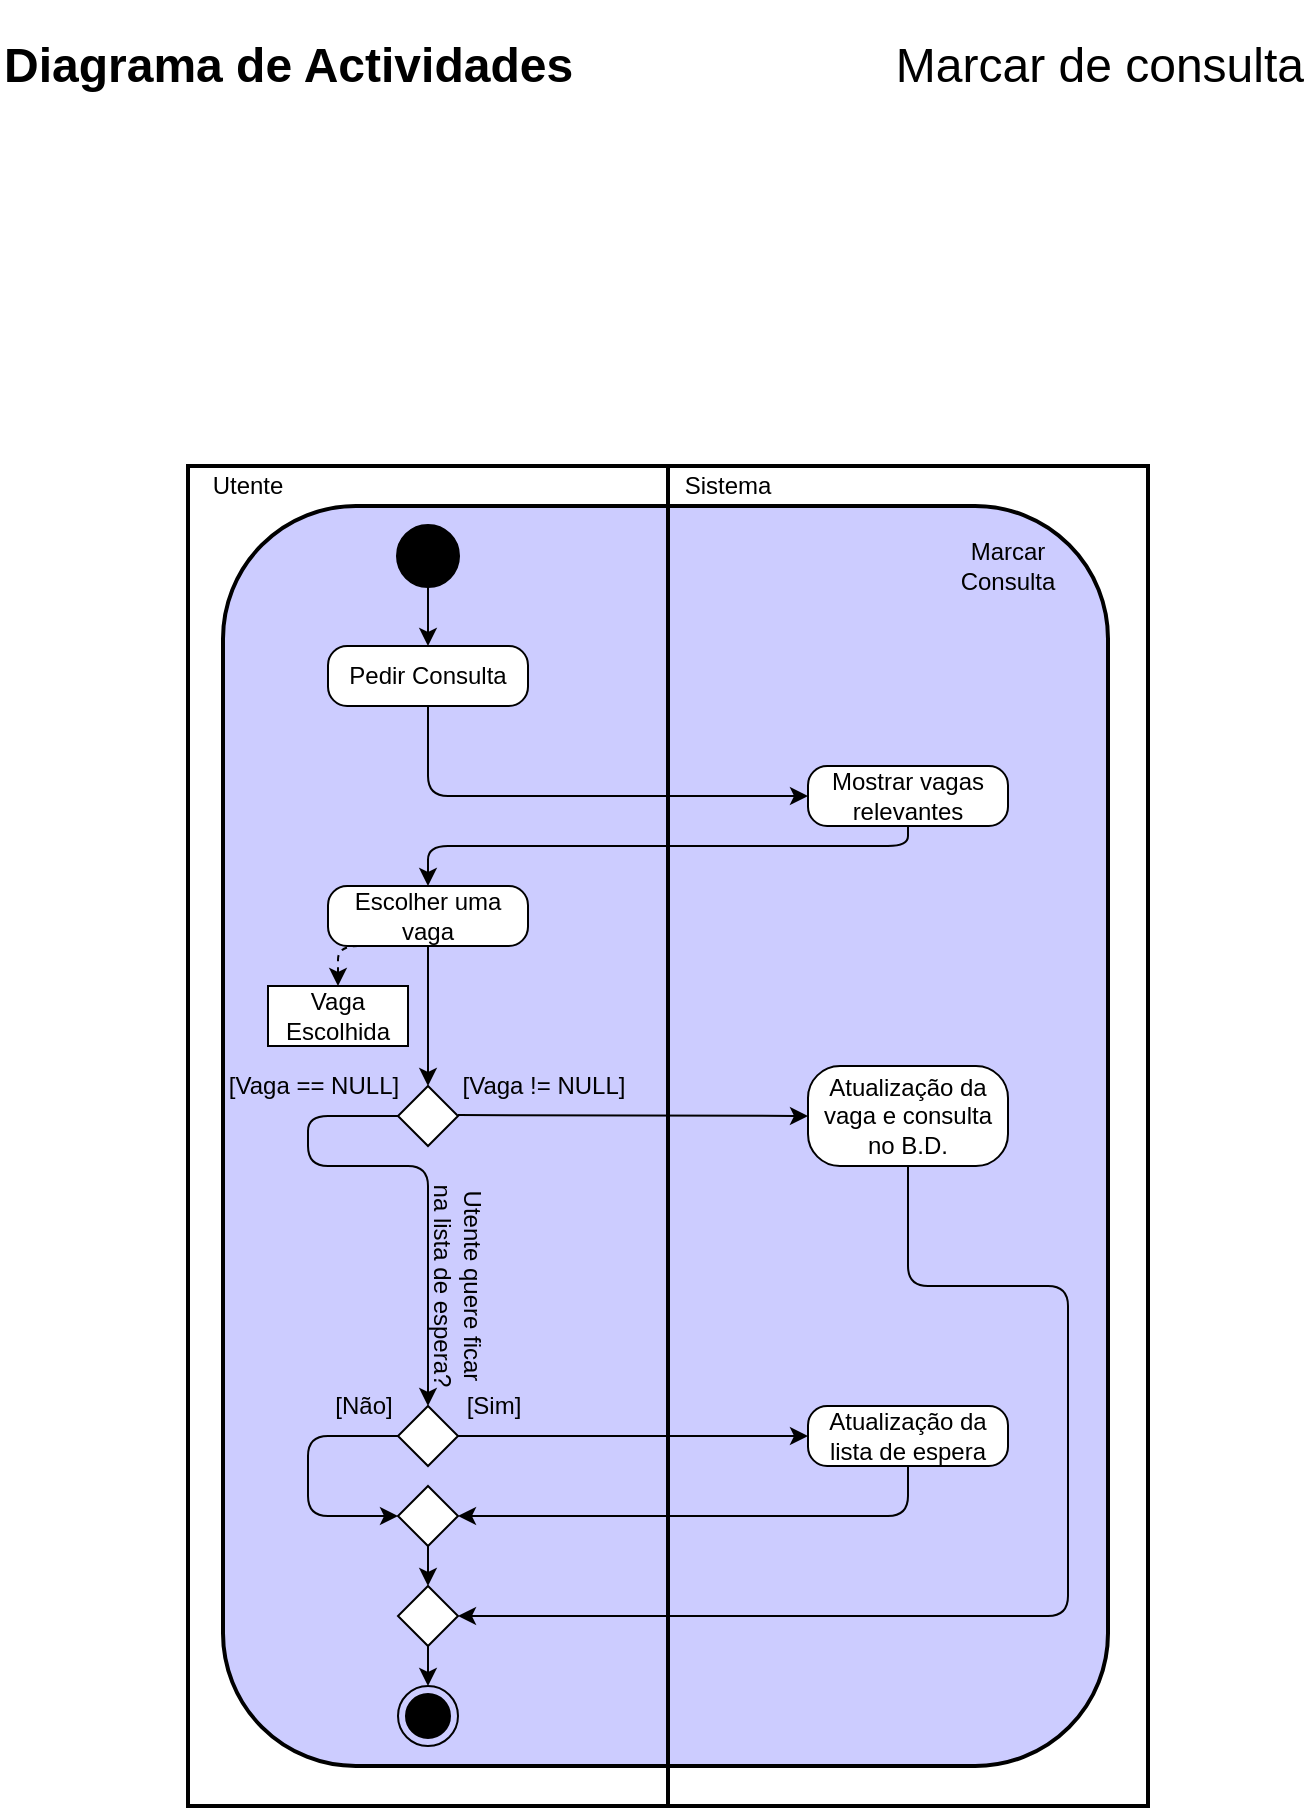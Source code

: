 <mxfile version="14.2.7" type="google"><diagram id="UfNc5VzwrPzUVZQ9SVGx" name="Page-1"><mxGraphModel dx="1422" dy="772" grid="1" gridSize="10" guides="1" tooltips="1" connect="1" arrows="1" fold="1" page="1" pageScale="1" pageWidth="827" pageHeight="1169" math="0" shadow="0"><root><mxCell id="0"/><mxCell id="1" parent="0"/><mxCell id="zb8ogHklVTcRcKw1yRXX-32" value="" style="rounded=1;whiteSpace=wrap;html=1;strokeColor=#000000;strokeWidth=2;fillColor=#CCCCFF;" parent="1" vertex="1"><mxGeometry x="191.5" y="350" width="442.5" height="630" as="geometry"/></mxCell><mxCell id="zb8ogHklVTcRcKw1yRXX-21" value="" style="rounded=0;whiteSpace=wrap;html=1;strokeColor=#000000;fillColor=none;strokeWidth=2;" parent="1" vertex="1"><mxGeometry x="414" y="330" width="240" height="670" as="geometry"/></mxCell><mxCell id="zb8ogHklVTcRcKw1yRXX-5" value="" style="rounded=0;whiteSpace=wrap;html=1;strokeColor=#000000;fillColor=none;strokeWidth=2;" parent="1" vertex="1"><mxGeometry x="174" y="330" width="240" height="670" as="geometry"/></mxCell><mxCell id="zb8ogHklVTcRcKw1yRXX-1" value="" style="strokeWidth=2;html=1;shape=mxgraph.flowchart.start_2;whiteSpace=wrap;fillColor=#000000;" parent="1" vertex="1"><mxGeometry x="279" y="360" width="30" height="30" as="geometry"/></mxCell><mxCell id="zb8ogHklVTcRcKw1yRXX-2" value="" style="ellipse;html=1;shape=endState;fillColor=#000000;" parent="1" vertex="1"><mxGeometry x="279" y="940" width="30" height="30" as="geometry"/></mxCell><mxCell id="zb8ogHklVTcRcKw1yRXX-3" value="Pedir Consulta" style="rounded=1;whiteSpace=wrap;html=1;strokeColor=#000000;fillColor=#FFFFFF;arcSize=32;" parent="1" vertex="1"><mxGeometry x="244" y="420" width="100" height="30" as="geometry"/></mxCell><mxCell id="zb8ogHklVTcRcKw1yRXX-6" value="Mostrar vagas&lt;br&gt;relevantes" style="rounded=1;whiteSpace=wrap;html=1;strokeColor=#000000;fillColor=#FFFFFF;arcSize=32;" parent="1" vertex="1"><mxGeometry x="484" y="480" width="100" height="30" as="geometry"/></mxCell><mxCell id="zb8ogHklVTcRcKw1yRXX-8" value="Escolher uma vaga" style="rounded=1;whiteSpace=wrap;html=1;strokeColor=#000000;fillColor=#FFFFFF;arcSize=32;" parent="1" vertex="1"><mxGeometry x="244" y="540" width="100" height="30" as="geometry"/></mxCell><mxCell id="zb8ogHklVTcRcKw1yRXX-9" value="Vaga&lt;br&gt;Escolhida" style="rounded=0;whiteSpace=wrap;html=1;strokeColor=#000000;strokeWidth=1;" parent="1" vertex="1"><mxGeometry x="214" y="590" width="70" height="30" as="geometry"/></mxCell><mxCell id="zb8ogHklVTcRcKw1yRXX-10" value="" style="rhombus;whiteSpace=wrap;html=1;strokeColor=#000000;strokeWidth=1;" parent="1" vertex="1"><mxGeometry x="279" y="640" width="30" height="30" as="geometry"/></mxCell><mxCell id="zb8ogHklVTcRcKw1yRXX-11" value="[Vaga != NULL]" style="text;html=1;strokeColor=none;fillColor=none;align=center;verticalAlign=middle;whiteSpace=wrap;rounded=0;" parent="1" vertex="1"><mxGeometry x="306.5" y="630" width="90" height="20" as="geometry"/></mxCell><mxCell id="zb8ogHklVTcRcKw1yRXX-12" value="&lt;font style=&quot;font-size: 12px&quot;&gt;[Vaga == NULL]&lt;/font&gt;" style="text;html=1;strokeColor=none;fillColor=none;align=center;verticalAlign=middle;whiteSpace=wrap;rounded=0;" parent="1" vertex="1"><mxGeometry x="191.5" y="630" width="90" height="20" as="geometry"/></mxCell><mxCell id="zb8ogHklVTcRcKw1yRXX-13" value="" style="endArrow=classic;html=1;exitX=0.5;exitY=1;exitDx=0;exitDy=0;exitPerimeter=0;entryX=0.5;entryY=0;entryDx=0;entryDy=0;" parent="1" source="zb8ogHklVTcRcKw1yRXX-1" target="zb8ogHklVTcRcKw1yRXX-3" edge="1"><mxGeometry width="50" height="50" relative="1" as="geometry"><mxPoint x="204" y="590" as="sourcePoint"/><mxPoint x="254" y="540" as="targetPoint"/></mxGeometry></mxCell><mxCell id="zb8ogHklVTcRcKw1yRXX-15" value="" style="endArrow=classic;html=1;exitX=0.5;exitY=1;exitDx=0;exitDy=0;entryX=0;entryY=0.5;entryDx=0;entryDy=0;" parent="1" source="zb8ogHklVTcRcKw1yRXX-3" target="zb8ogHklVTcRcKw1yRXX-6" edge="1"><mxGeometry width="50" height="50" relative="1" as="geometry"><mxPoint x="344" y="495" as="sourcePoint"/><mxPoint x="314" y="440" as="targetPoint"/><Array as="points"><mxPoint x="294" y="495"/></Array></mxGeometry></mxCell><mxCell id="zb8ogHklVTcRcKw1yRXX-20" value="" style="endArrow=none;html=1;edgeStyle=orthogonalEdgeStyle;entryX=0.5;entryY=1;entryDx=0;entryDy=0;exitX=0.5;exitY=0;exitDx=0;exitDy=0;startArrow=classic;startFill=1;" parent="1" source="zb8ogHklVTcRcKw1yRXX-8" target="zb8ogHklVTcRcKw1yRXX-6" edge="1"><mxGeometry relative="1" as="geometry"><mxPoint x="334" y="530" as="sourcePoint"/><mxPoint x="404" y="430" as="targetPoint"/><Array as="points"><mxPoint x="294" y="520"/><mxPoint x="534" y="520"/></Array></mxGeometry></mxCell><mxCell id="zb8ogHklVTcRcKw1yRXX-24" value="" style="endArrow=none;dashed=1;html=1;exitX=0.5;exitY=0;exitDx=0;exitDy=0;startArrow=classic;startFill=1;" parent="1" source="zb8ogHklVTcRcKw1yRXX-9" edge="1"><mxGeometry width="50" height="50" relative="1" as="geometry"><mxPoint x="234" y="510" as="sourcePoint"/><mxPoint x="269" y="570" as="targetPoint"/><Array as="points"><mxPoint x="249" y="570"/></Array></mxGeometry></mxCell><mxCell id="zb8ogHklVTcRcKw1yRXX-25" value="" style="endArrow=classic;html=1;exitX=0.5;exitY=1;exitDx=0;exitDy=0;entryX=0.5;entryY=0;entryDx=0;entryDy=0;" parent="1" source="zb8ogHklVTcRcKw1yRXX-8" target="zb8ogHklVTcRcKw1yRXX-10" edge="1"><mxGeometry width="50" height="50" relative="1" as="geometry"><mxPoint x="304" y="460" as="sourcePoint"/><mxPoint x="304" y="490" as="targetPoint"/></mxGeometry></mxCell><mxCell id="zb8ogHklVTcRcKw1yRXX-26" value="Utente" style="text;html=1;strokeColor=none;fillColor=none;align=center;verticalAlign=middle;whiteSpace=wrap;rounded=0;strokeWidth=1;" parent="1" vertex="1"><mxGeometry x="184" y="330" width="40" height="20" as="geometry"/></mxCell><mxCell id="zb8ogHklVTcRcKw1yRXX-27" value="Sistema" style="text;html=1;strokeColor=none;fillColor=none;align=center;verticalAlign=middle;whiteSpace=wrap;rounded=0;strokeWidth=1;" parent="1" vertex="1"><mxGeometry x="424" y="330" width="40" height="20" as="geometry"/></mxCell><mxCell id="zb8ogHklVTcRcKw1yRXX-28" value="Atualização da vaga e consulta no B.D." style="rounded=1;whiteSpace=wrap;html=1;strokeColor=#000000;fillColor=#FFFFFF;arcSize=32;" parent="1" vertex="1"><mxGeometry x="484" y="630" width="100" height="50" as="geometry"/></mxCell><mxCell id="zb8ogHklVTcRcKw1yRXX-29" value="" style="endArrow=classic;html=1;exitX=1;exitY=0.5;exitDx=0;exitDy=0;entryX=0;entryY=0.5;entryDx=0;entryDy=0;" parent="1" target="zb8ogHklVTcRcKw1yRXX-28" edge="1"><mxGeometry width="50" height="50" relative="1" as="geometry"><mxPoint x="309" y="654.5" as="sourcePoint"/><mxPoint x="449" y="654.5" as="targetPoint"/></mxGeometry></mxCell><mxCell id="zb8ogHklVTcRcKw1yRXX-30" value="" style="endArrow=none;html=1;edgeStyle=orthogonalEdgeStyle;entryX=0.5;entryY=1;entryDx=0;entryDy=0;exitX=1;exitY=0.5;exitDx=0;exitDy=0;startArrow=classic;startFill=1;" parent="1" source="zb8ogHklVTcRcKw1yRXX-94" target="zb8ogHklVTcRcKw1yRXX-28" edge="1"><mxGeometry relative="1" as="geometry"><mxPoint x="294" y="750" as="sourcePoint"/><mxPoint x="534" y="720" as="targetPoint"/><Array as="points"><mxPoint x="614" y="905"/><mxPoint x="614" y="740"/><mxPoint x="534" y="740"/></Array></mxGeometry></mxCell><mxCell id="zb8ogHklVTcRcKw1yRXX-31" value="" style="endArrow=none;html=1;edgeStyle=orthogonalEdgeStyle;startArrow=classic;startFill=1;entryX=0;entryY=0.5;entryDx=0;entryDy=0;exitX=0.5;exitY=0;exitDx=0;exitDy=0;" parent="1" source="zb8ogHklVTcRcKw1yRXX-41" target="zb8ogHklVTcRcKw1yRXX-10" edge="1"><mxGeometry relative="1" as="geometry"><mxPoint x="294" y="700" as="sourcePoint"/><mxPoint x="254" y="670" as="targetPoint"/><Array as="points"><mxPoint x="294" y="680"/><mxPoint x="234" y="680"/><mxPoint x="234" y="655"/></Array></mxGeometry></mxCell><mxCell id="zb8ogHklVTcRcKw1yRXX-33" value="Marcar Consulta" style="text;html=1;strokeColor=none;fillColor=none;align=center;verticalAlign=middle;whiteSpace=wrap;rounded=0;strokeWidth=1;" parent="1" vertex="1"><mxGeometry x="554" y="370" width="60" height="20" as="geometry"/></mxCell><mxCell id="zb8ogHklVTcRcKw1yRXX-41" value="" style="rhombus;whiteSpace=wrap;html=1;strokeColor=#000000;strokeWidth=1;" parent="1" vertex="1"><mxGeometry x="279" y="800" width="30" height="30" as="geometry"/></mxCell><mxCell id="zb8ogHklVTcRcKw1yRXX-43" value="Utente quere ficar na lista de espera?" style="text;html=1;strokeColor=none;fillColor=none;align=center;verticalAlign=middle;whiteSpace=wrap;rounded=0;rotation=90;" parent="1" vertex="1"><mxGeometry x="254" y="730" width="110" height="20" as="geometry"/></mxCell><mxCell id="zb8ogHklVTcRcKw1yRXX-44" value="" style="endArrow=none;html=1;edgeStyle=orthogonalEdgeStyle;startArrow=classic;startFill=1;entryX=0;entryY=0.5;entryDx=0;entryDy=0;exitX=0;exitY=0.5;exitDx=0;exitDy=0;" parent="1" source="zb8ogHklVTcRcKw1yRXX-92" target="zb8ogHklVTcRcKw1yRXX-41" edge="1"><mxGeometry relative="1" as="geometry"><mxPoint x="279" y="850" as="sourcePoint"/><mxPoint x="263.97" y="820" as="targetPoint"/><Array as="points"><mxPoint x="234" y="855"/><mxPoint x="234" y="815"/></Array></mxGeometry></mxCell><mxCell id="zb8ogHklVTcRcKw1yRXX-45" value="Atualização da&lt;br&gt;lista de espera" style="rounded=1;whiteSpace=wrap;html=1;strokeColor=#000000;fillColor=#FFFFFF;arcSize=32;" parent="1" vertex="1"><mxGeometry x="484" y="800" width="100" height="30" as="geometry"/></mxCell><mxCell id="zb8ogHklVTcRcKw1yRXX-46" value="" style="endArrow=classic;html=1;exitX=1;exitY=0.5;exitDx=0;exitDy=0;entryX=0;entryY=0.5;entryDx=0;entryDy=0;" parent="1" source="zb8ogHklVTcRcKw1yRXX-41" target="zb8ogHklVTcRcKw1yRXX-45" edge="1"><mxGeometry width="50" height="50" relative="1" as="geometry"><mxPoint x="309" y="814.66" as="sourcePoint"/><mxPoint x="484" y="815.16" as="targetPoint"/></mxGeometry></mxCell><mxCell id="zb8ogHklVTcRcKw1yRXX-47" value="" style="endArrow=none;html=1;edgeStyle=orthogonalEdgeStyle;startArrow=classic;startFill=1;entryX=0.5;entryY=1;entryDx=0;entryDy=0;exitX=1;exitY=0.5;exitDx=0;exitDy=0;" parent="1" source="zb8ogHklVTcRcKw1yRXX-92" target="zb8ogHklVTcRcKw1yRXX-45" edge="1"><mxGeometry relative="1" as="geometry"><mxPoint x="394" y="840" as="sourcePoint"/><mxPoint x="534" y="830" as="targetPoint"/><Array as="points"><mxPoint x="534" y="855"/></Array></mxGeometry></mxCell><mxCell id="zb8ogHklVTcRcKw1yRXX-49" value="[Sim]" style="text;html=1;strokeColor=none;fillColor=none;align=center;verticalAlign=middle;whiteSpace=wrap;rounded=0;" parent="1" vertex="1"><mxGeometry x="306.5" y="790" width="40" height="20" as="geometry"/></mxCell><mxCell id="zb8ogHklVTcRcKw1yRXX-50" value="[Não]" style="text;html=1;strokeColor=none;fillColor=none;align=center;verticalAlign=middle;whiteSpace=wrap;rounded=0;" parent="1" vertex="1"><mxGeometry x="241.5" y="790" width="40" height="20" as="geometry"/></mxCell><mxCell id="zb8ogHklVTcRcKw1yRXX-92" value="" style="rhombus;whiteSpace=wrap;html=1;strokeColor=#000000;strokeWidth=1;" parent="1" vertex="1"><mxGeometry x="279" y="840" width="30" height="30" as="geometry"/></mxCell><mxCell id="zb8ogHklVTcRcKw1yRXX-94" value="" style="rhombus;whiteSpace=wrap;html=1;strokeColor=#000000;strokeWidth=1;" parent="1" vertex="1"><mxGeometry x="279" y="890" width="30" height="30" as="geometry"/></mxCell><mxCell id="zb8ogHklVTcRcKw1yRXX-95" value="" style="endArrow=classic;html=1;exitX=0.5;exitY=1;exitDx=0;exitDy=0;entryX=0.5;entryY=0;entryDx=0;entryDy=0;" parent="1" source="zb8ogHklVTcRcKw1yRXX-92" target="zb8ogHklVTcRcKw1yRXX-94" edge="1"><mxGeometry width="50" height="50" relative="1" as="geometry"><mxPoint x="304" y="580" as="sourcePoint"/><mxPoint x="304" y="650" as="targetPoint"/></mxGeometry></mxCell><mxCell id="zb8ogHklVTcRcKw1yRXX-96" value="" style="endArrow=classic;html=1;exitX=0.5;exitY=1;exitDx=0;exitDy=0;entryX=0.5;entryY=0;entryDx=0;entryDy=0;" parent="1" source="zb8ogHklVTcRcKw1yRXX-94" target="zb8ogHklVTcRcKw1yRXX-2" edge="1"><mxGeometry width="50" height="50" relative="1" as="geometry"><mxPoint x="304" y="880" as="sourcePoint"/><mxPoint x="304" y="900" as="targetPoint"/></mxGeometry></mxCell><mxCell id="ALG30owKBKe5tqgJqDRw-1" value="" style="group" parent="1" vertex="1" connectable="0"><mxGeometry x="80" y="120" width="654" height="20" as="geometry"/></mxCell><mxCell id="ALG30owKBKe5tqgJqDRw-2" value="&lt;h6&gt;&lt;font style=&quot;font-size: 24px&quot;&gt;Diagrama de Actividades&lt;/font&gt;&lt;/h6&gt;" style="text;html=1;strokeColor=none;fillColor=none;align=left;verticalAlign=middle;whiteSpace=wrap;rounded=0;" parent="ALG30owKBKe5tqgJqDRw-1" vertex="1"><mxGeometry width="320" height="20" as="geometry"/></mxCell><mxCell id="ALG30owKBKe5tqgJqDRw-3" value="&lt;p&gt;&lt;font style=&quot;font-size: 24px&quot;&gt;Marcar de consulta&lt;/font&gt;&lt;/p&gt;" style="text;html=1;strokeColor=none;fillColor=none;align=right;verticalAlign=middle;whiteSpace=wrap;rounded=0;" parent="ALG30owKBKe5tqgJqDRw-1" vertex="1"><mxGeometry x="334" width="320" height="20" as="geometry"/></mxCell></root></mxGraphModel></diagram></mxfile>